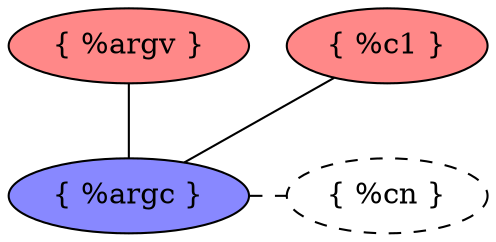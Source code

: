 graph G {
  fontname="monospace"
  "{ %argc }"[style=filled;fillcolor="#8888ff"];
  "{ %argv }"[style=filled;fillcolor="#ff8888"];
  "{ %c1 }" [style=filled;fillcolor="#ff8888"];
  "{ %cn }" [style=dashed];


  "{ %argv }" -- "{ %argc }";
  "{ %c1 }" -- "{ %argc }" ;
    {rank=same; "{ %argc }" -- "{ %cn }" [style=dashed]}
  
  edge [style=invis]
  "{ %argv }" -- "{ %cn }";
    {rank=same; "{ %argv }" -- "{ %c1 }";}
  }
